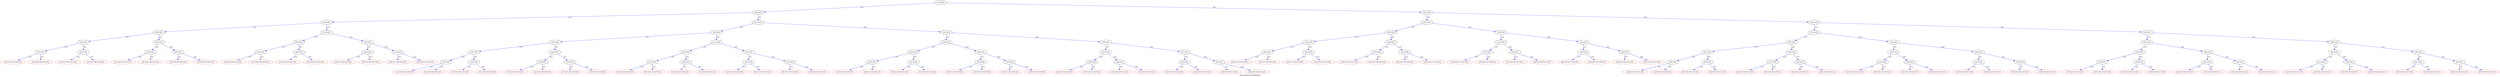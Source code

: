 digraph "DecisionTree_5-elements"{
	label="DecisionTree_5-elements";
	N0[color=black, label="{a1<a2}"]
	N0 -> N1[color=blue,label="{T}"]
	N0 -> N2[color=blue,label="{F}"]
	N1[color=black, label="{a2<a3}"]
	N1 -> N3[color=blue,label="{T}"]
	N1 -> N4[color=blue,label="{F}"]
	N2[color=black, label="{a1<a3}"]
	N2 -> N7[color=blue,label="{T}"]
	N2 -> N8[color=blue,label="{F}"]
	N3[color=black, label="{a2<a4}"]
	N3 -> N11[color=blue,label="{T}"]
	N3 -> N14[color=blue,label="{F}"]
	N4[color=black, label="{a1<a3}"]
	N4 -> N5[color=blue,label="{T}"]
	N4 -> N6[color=blue,label="{F}"]
	N7[color=black, label="{a1<a4}"]
	N7 -> N29[color=blue,label="{T}"]
	N7 -> N32[color=blue,label="{F}"]
	N8[color=black, label="{a2<a3}"]
	N8 -> N9[color=blue,label="{T}"]
	N8 -> N10[color=blue,label="{F}"]
	N11[color=black, label="{a3<a4}"]
	N11 -> N12[color=blue,label="{T}"]
	N11 -> N13[color=blue,label="{F}"]
	N14[color=black, label="{a1<a4}"]
	N14 -> N15[color=blue,label="{T}"]
	N14 -> N16[color=blue,label="{F}"]
	N5[color=black, label="{a3<a4}"]
	N5 -> N17[color=blue,label="{T}"]
	N5 -> N20[color=blue,label="{F}"]
	N6[color=black, label="{a1<a4}"]
	N6 -> N23[color=blue,label="{T}"]
	N6 -> N26[color=blue,label="{F}"]
	N29[color=black, label="{a3<a4}"]
	N29 -> N30[color=blue,label="{T}"]
	N29 -> N31[color=blue,label="{F}"]
	N32[color=black, label="{a2<a4}"]
	N32 -> N33[color=blue,label="{T}"]
	N32 -> N34[color=blue,label="{F}"]
	N9[color=black, label="{a3<a4}"]
	N9 -> N35[color=blue,label="{T}"]
	N9 -> N38[color=blue,label="{F}"]
	N10[color=black, label="{a2<a4}"]
	N10 -> N41[color=blue,label="{T}"]
	N10 -> N44[color=blue,label="{F}"]
	N12[color=black, label="{a3<a5}"]
	N12 -> N47[color=blue,label="{T}"]
	N12 -> N50[color=blue,label="{F}"]
	N13[color=black, label="{a4<a5}"]
	N13 -> N53[color=blue,label="{T}"]
	N13 -> N56[color=blue,label="{F}"]
	N15[color=black, label="{a2<a5}"]
	N15 -> N59[color=blue,label="{T}"]
	N15 -> N62[color=blue,label="{F}"]
	N16[color=black, label="{a2<a5}"]
	N16 -> N65[color=blue,label="{T}"]
	N16 -> N68[color=blue,label="{F}"]
	N17[color=black, label="{a2<a4}"]
	N17 -> N18[color=blue,label="{T}"]
	N17 -> N19[color=blue,label="{F}"]
	N20[color=black, label="{a1<a4}"]
	N20 -> N21[color=blue,label="{T}"]
	N20 -> N22[color=blue,label="{F}"]
	N23[color=black, label="{a2<a4}"]
	N23 -> N24[color=blue,label="{T}"]
	N23 -> N25[color=blue,label="{F}"]
	N26[color=black, label="{a3<a4}"]
	N26 -> N27[color=blue,label="{T}"]
	N26 -> N28[color=blue,label="{F}"]
	N30[color=black, label="{a3<a5}"]
	N30 -> N119[color=blue,label="{T}"]
	N30 -> N122[color=blue,label="{F}"]
	N31[color=black, label="{a4<a5}"]
	N31 -> N125[color=blue,label="{T}"]
	N31 -> N128[color=blue,label="{F}"]
	N33[color=black, label="{a1<a5}"]
	N33 -> N131[color=blue,label="{T}"]
	N33 -> N134[color=blue,label="{F}"]
	N34[color=black, label="{a1<a5}"]
	N34 -> N137[color=blue,label="{T}"]
	N34 -> N140[color=blue,label="{F}"]
	N35[color=black, label="{a1<a4}"]
	N35 -> N36[color=blue,label="{T}"]
	N35 -> N37[color=blue,label="{F}"]
	N38[color=black, label="{a2<a4}"]
	N38 -> N39[color=blue,label="{T}"]
	N38 -> N40[color=blue,label="{F}"]
	N41[color=black, label="{a1<a4}"]
	N41 -> N42[color=blue,label="{T}"]
	N41 -> N43[color=blue,label="{F}"]
	N44[color=black, label="{a3<a4}"]
	N44 -> N45[color=blue,label="{T}"]
	N44 -> N46[color=blue,label="{F}"]
	N47[color=black, label="{a4<a5}"]
	N47 -> N48[color=blue,label="{T}"]
	N47 -> N49[color=blue,label="{F}"]
	N50[color=black, label="{a2<a5}"]
	N50 -> N51[color=blue,label="{T}"]
	N50 -> N52[color=blue,label="{F}"]
	N53[color=black, label="{a3<a5}"]
	N53 -> N54[color=blue,label="{T}"]
	N53 -> N55[color=blue,label="{F}"]
	N56[color=black, label="{a2<a5}"]
	N56 -> N57[color=blue,label="{T}"]
	N56 -> N58[color=blue,label="{F}"]
	N59[color=black, label="{a3<a5}"]
	N59 -> N60[color=blue,label="{T}"]
	N59 -> N61[color=blue,label="{F}"]
	N62[color=black, label="{a4<a5}"]
	N62 -> N63[color=blue,label="{T}"]
	N62 -> N64[color=blue,label="{F}"]
	N65[color=black, label="{a3<a5}"]
	N65 -> N66[color=blue,label="{T}"]
	N65 -> N67[color=blue,label="{F}"]
	N68[color=black, label="{a1<a5}"]
	N68 -> N69[color=blue,label="{T}"]
	N68 -> N70[color=blue,label="{F}"]
	N18[color=black, label="{a2<a5}"]
	N18 -> N71[color=blue,label="{T}"]
	N18 -> N74[color=blue,label="{F}"]
	N19[color=black, label="{a4<a5}"]
	N19 -> N77[color=blue,label="{T}"]
	N19 -> N80[color=blue,label="{F}"]
	N21[color=black, label="{a3<a5}"]
	N21 -> N83[color=blue,label="{T}"]
	N21 -> N86[color=blue,label="{F}"]
	N22[color=black, label="{a3<a5}"]
	N22 -> N89[color=blue,label="{T}"]
	N22 -> N92[color=blue,label="{F}"]
	N24[color=black, label="{a2<a5}"]
	N24 -> N95[color=blue,label="{T}"]
	N24 -> N98[color=blue,label="{F}"]
	N25[color=black, label="{a4<a5}"]
	N25 -> N101[color=blue,label="{T}"]
	N25 -> N104[color=blue,label="{F}"]
	N27[color=black, label="{a1<a5}"]
	N27 -> N107[color=blue,label="{T}"]
	N27 -> N110[color=blue,label="{F}"]
	N28[color=black, label="{a1<a5}"]
	N28 -> N113[color=blue,label="{T}"]
	N28 -> N116[color=blue,label="{F}"]
	N119[color=black, label="{a4<a5}"]
	N119 -> N120[color=blue,label="{T}"]
	N119 -> N121[color=blue,label="{F}"]
	N122[color=black, label="{a1<a5}"]
	N122 -> N123[color=blue,label="{T}"]
	N122 -> N124[color=blue,label="{F}"]
	N125[color=black, label="{a3<a5}"]
	N125 -> N126[color=blue,label="{T}"]
	N125 -> N127[color=blue,label="{F}"]
	N128[color=black, label="{a1<a5}"]
	N128 -> N129[color=blue,label="{T}"]
	N128 -> N130[color=blue,label="{F}"]
	N131[color=black, label="{a3<a5}"]
	N131 -> N132[color=blue,label="{T}"]
	N131 -> N133[color=blue,label="{F}"]
	N134[color=black, label="{a4<a5}"]
	N134 -> N135[color=blue,label="{T}"]
	N134 -> N136[color=blue,label="{F}"]
	N137[color=black, label="{a3<a5}"]
	N137 -> N138[color=blue,label="{T}"]
	N137 -> N139[color=blue,label="{F}"]
	N140[color=black, label="{a2<a5}"]
	N140 -> N141[color=blue,label="{T}"]
	N140 -> N142[color=blue,label="{F}"]
	N36[color=black, label="{a1<a5}"]
	N36 -> N143[color=blue,label="{T}"]
	N36 -> N146[color=blue,label="{F}"]
	N37[color=black, label="{a4<a5}"]
	N37 -> N149[color=blue,label="{T}"]
	N37 -> N152[color=blue,label="{F}"]
	N39[color=black, label="{a3<a5}"]
	N39 -> N155[color=blue,label="{T}"]
	N39 -> N158[color=blue,label="{F}"]
	N40[color=black, label="{a3<a5}"]
	N40 -> N161[color=blue,label="{T}"]
	N40 -> N164[color=blue,label="{F}"]
	N42[color=black, label="{a1<a5}"]
	N42 -> N167[color=blue,label="{T}"]
	N42 -> N170[color=blue,label="{F}"]
	N43[color=black, label="{a4<a5}"]
	N43 -> N173[color=blue,label="{T}"]
	N43 -> N176[color=blue,label="{F}"]
	N45[color=black, label="{a2<a5}"]
	N45 -> N179[color=blue,label="{T}"]
	N45 -> N182[color=blue,label="{F}"]
	N46[color=black, label="{a2<a5}"]
	N46 -> N185[color=blue,label="{T}"]
	N46 -> N188[color=blue,label="{F}"]
	N48[color=red, label="{a1<a2<a3<a4<a5}"]
	N49[color=red, label="{a1<a2<a3<a5<a4}"]
	N51[color=red, label="{a1<a2<a5<a3<a4}"]
	N52[color=red, label="{a1<a5<a2<a3<a4}"]
	N54[color=red, label="{a1<a2<a4<a3<a5}"]
	N55[color=red, label="{a1<a2<a4<a5<a3}"]
	N57[color=red, label="{a1<a2<a5<a4<a3}"]
	N58[color=red, label="{a1<a5<a2<a4<a3}"]
	N60[color=red, label="{a1<a4<a2<a3<a5}"]
	N61[color=red, label="{a1<a4<a2<a5<a3}"]
	N63[color=red, label="{a1<a4<a5<a2<a3}"]
	N64[color=red, label="{a1<a5<a4<a2<a3}"]
	N66[color=red, label="{a4<a1<a2<a3<a5}"]
	N67[color=red, label="{a4<a1<a2<a5<a3}"]
	N69[color=red, label="{a4<a1<a5<a2<a3}"]
	N70[color=red, label="{a4<a5<a1<a2<a3}"]
	N71[color=black, label="{a4<a5}"]
	N71 -> N72[color=blue,label="{T}"]
	N71 -> N73[color=blue,label="{F}"]
	N74[color=black, label="{a3<a5}"]
	N74 -> N75[color=blue,label="{T}"]
	N74 -> N76[color=blue,label="{F}"]
	N77[color=black, label="{a2<a5}"]
	N77 -> N78[color=blue,label="{T}"]
	N77 -> N79[color=blue,label="{F}"]
	N80[color=black, label="{a3<a5}"]
	N80 -> N81[color=blue,label="{T}"]
	N80 -> N82[color=blue,label="{F}"]
	N83[color=black, label="{a2<a5}"]
	N83 -> N84[color=blue,label="{T}"]
	N83 -> N85[color=blue,label="{F}"]
	N86[color=black, label="{a4<a5}"]
	N86 -> N87[color=blue,label="{T}"]
	N86 -> N88[color=blue,label="{F}"]
	N89[color=black, label="{a2<a5}"]
	N89 -> N90[color=blue,label="{T}"]
	N89 -> N91[color=blue,label="{F}"]
	N92[color=black, label="{a1<a5}"]
	N92 -> N93[color=blue,label="{T}"]
	N92 -> N94[color=blue,label="{F}"]
	N95[color=black, label="{a4<a5}"]
	N95 -> N96[color=blue,label="{T}"]
	N95 -> N97[color=blue,label="{F}"]
	N98[color=black, label="{a1<a5}"]
	N98 -> N99[color=blue,label="{T}"]
	N98 -> N100[color=blue,label="{F}"]
	N101[color=black, label="{a2<a5}"]
	N101 -> N102[color=blue,label="{T}"]
	N101 -> N103[color=blue,label="{F}"]
	N104[color=black, label="{a1<a5}"]
	N104 -> N105[color=blue,label="{T}"]
	N104 -> N106[color=blue,label="{F}"]
	N107[color=black, label="{a2<a5}"]
	N107 -> N108[color=blue,label="{T}"]
	N107 -> N109[color=blue,label="{F}"]
	N110[color=black, label="{a4<a5}"]
	N110 -> N111[color=blue,label="{T}"]
	N110 -> N112[color=blue,label="{F}"]
	N113[color=black, label="{a2<a5}"]
	N113 -> N114[color=blue,label="{T}"]
	N113 -> N115[color=blue,label="{F}"]
	N116[color=black, label="{a3<a5}"]
	N116 -> N117[color=blue,label="{T}"]
	N116 -> N118[color=blue,label="{F}"]
	N120[color=red, label="{a2<a1<a3<a4<a5}"]
	N121[color=red, label="{a2<a1<a3<a5<a4}"]
	N123[color=red, label="{a2<a1<a5<a3<a4}"]
	N124[color=red, label="{a2<a5<a1<a3<a4}"]
	N126[color=red, label="{a2<a1<a4<a3<a5}"]
	N127[color=red, label="{a2<a1<a4<a5<a3}"]
	N129[color=red, label="{a2<a1<a5<a4<a3}"]
	N130[color=red, label="{a2<a5<a1<a4<a3}"]
	N132[color=red, label="{a2<a4<a1<a3<a5}"]
	N133[color=red, label="{a2<a4<a1<a5<a3}"]
	N135[color=red, label="{a2<a4<a5<a1<a3}"]
	N136[color=red, label="{a2<a5<a4<a1<a3}"]
	N138[color=red, label="{a4<a2<a1<a3<a5}"]
	N139[color=red, label="{a4<a2<a1<a5<a3}"]
	N141[color=red, label="{a4<a2<a5<a1<a3}"]
	N142[color=red, label="{a4<a5<a2<a1<a3}"]
	N143[color=black, label="{a4<a5}"]
	N143 -> N144[color=blue,label="{T}"]
	N143 -> N145[color=blue,label="{F}"]
	N146[color=black, label="{a3<a5}"]
	N146 -> N147[color=blue,label="{T}"]
	N146 -> N148[color=blue,label="{F}"]
	N149[color=black, label="{a1<a5}"]
	N149 -> N150[color=blue,label="{T}"]
	N149 -> N151[color=blue,label="{F}"]
	N152[color=black, label="{a3<a5}"]
	N152 -> N153[color=blue,label="{T}"]
	N152 -> N154[color=blue,label="{F}"]
	N155[color=black, label="{a1<a5}"]
	N155 -> N156[color=blue,label="{T}"]
	N155 -> N157[color=blue,label="{F}"]
	N158[color=black, label="{a4<a5}"]
	N158 -> N159[color=blue,label="{T}"]
	N158 -> N160[color=blue,label="{F}"]
	N161[color=black, label="{a1<a5}"]
	N161 -> N162[color=blue,label="{T}"]
	N161 -> N163[color=blue,label="{F}"]
	N164[color=black, label="{a2<a5}"]
	N164 -> N165[color=blue,label="{T}"]
	N164 -> N166[color=blue,label="{F}"]
	N167[color=black, label="{a4<a5}"]
	N167 -> N168[color=blue,label="{T}"]
	N167 -> N169[color=blue,label="{F}"]
	N170[color=black, label="{a2<a5}"]
	N170 -> N171[color=blue,label="{T}"]
	N170 -> N172[color=blue,label="{F}"]
	N173[color=black, label="{a1<a5}"]
	N173 -> N174[color=blue,label="{T}"]
	N173 -> N175[color=blue,label="{F}"]
	N176[color=black, label="{a2<a5}"]
	N176 -> N177[color=blue,label="{T}"]
	N176 -> N178[color=blue,label="{F}"]
	N179[color=black, label="{a1<a5}"]
	N179 -> N180[color=blue,label="{T}"]
	N179 -> N181[color=blue,label="{F}"]
	N182[color=black, label="{a4<a5}"]
	N182 -> N183[color=blue,label="{T}"]
	N182 -> N184[color=blue,label="{F}"]
	N185[color=black, label="{a1<a5}"]
	N185 -> N186[color=blue,label="{T}"]
	N185 -> N187[color=blue,label="{F}"]
	N188[color=black, label="{a3<a5}"]
	N188 -> N189[color=blue,label="{T}"]
	N188 -> N190[color=blue,label="{F}"]
	N72[color=red, label="{a1<a3<a2<a4<a5}"]
	N73[color=red, label="{a1<a3<a2<a5<a4}"]
	N75[color=red, label="{a1<a3<a5<a2<a4}"]
	N76[color=red, label="{a1<a5<a3<a2<a4}"]
	N78[color=red, label="{a1<a3<a4<a2<a5}"]
	N79[color=red, label="{a1<a3<a4<a5<a2}"]
	N81[color=red, label="{a1<a3<a5<a4<a2}"]
	N82[color=red, label="{a1<a5<a3<a4<a2}"]
	N84[color=red, label="{a1<a4<a3<a2<a5}"]
	N85[color=red, label="{a1<a4<a3<a5<a2}"]
	N87[color=red, label="{a1<a4<a5<a3<a2}"]
	N88[color=red, label="{a1<a5<a4<a3<a2}"]
	N90[color=red, label="{a4<a1<a3<a2<a5}"]
	N91[color=red, label="{a4<a1<a3<a5<a2}"]
	N93[color=red, label="{a4<a1<a5<a3<a2}"]
	N94[color=red, label="{a4<a5<a1<a3<a2}"]
	N96[color=red, label="{a3<a1<a2<a4<a5}"]
	N97[color=red, label="{a3<a1<a2<a5<a4}"]
	N99[color=red, label="{a3<a1<a5<a2<a4}"]
	N100[color=red, label="{a3<a5<a1<a2<a4}"]
	N102[color=red, label="{a3<a1<a4<a2<a5}"]
	N103[color=red, label="{a3<a1<a4<a5<a2}"]
	N105[color=red, label="{a3<a1<a5<a4<a2}"]
	N106[color=red, label="{a3<a5<a1<a4<a2}"]
	N108[color=red, label="{a3<a4<a1<a2<a5}"]
	N109[color=red, label="{a3<a4<a1<a5<a2}"]
	N111[color=red, label="{a3<a4<a5<a1<a2}"]
	N112[color=red, label="{a3<a5<a4<a1<a2}"]
	N114[color=red, label="{a4<a3<a1<a2<a5}"]
	N115[color=red, label="{a4<a3<a1<a5<a2}"]
	N117[color=red, label="{a4<a3<a5<a1<a2}"]
	N118[color=red, label="{a4<a5<a3<a1<a2}"]
	N144[color=red, label="{a2<a3<a1<a4<a5}"]
	N145[color=red, label="{a2<a3<a1<a5<a4}"]
	N147[color=red, label="{a2<a3<a5<a1<a4}"]
	N148[color=red, label="{a2<a5<a3<a1<a4}"]
	N150[color=red, label="{a2<a3<a4<a1<a5}"]
	N151[color=red, label="{a2<a3<a4<a5<a1}"]
	N153[color=red, label="{a2<a3<a5<a4<a1}"]
	N154[color=red, label="{a2<a5<a3<a4<a1}"]
	N156[color=red, label="{a2<a4<a3<a1<a5}"]
	N157[color=red, label="{a2<a4<a3<a5<a1}"]
	N159[color=red, label="{a2<a4<a5<a3<a1}"]
	N160[color=red, label="{a2<a5<a4<a3<a1}"]
	N162[color=red, label="{a4<a2<a3<a1<a5}"]
	N163[color=red, label="{a4<a2<a3<a5<a1}"]
	N165[color=red, label="{a4<a2<a5<a3<a1}"]
	N166[color=red, label="{a4<a5<a2<a3<a1}"]
	N168[color=red, label="{a3<a2<a1<a4<a5}"]
	N169[color=red, label="{a3<a2<a1<a5<a4}"]
	N171[color=red, label="{a3<a2<a5<a1<a4}"]
	N172[color=red, label="{a3<a5<a2<a1<a4}"]
	N174[color=red, label="{a3<a2<a4<a1<a5}"]
	N175[color=red, label="{a3<a2<a4<a5<a1}"]
	N177[color=red, label="{a3<a2<a5<a4<a1}"]
	N178[color=red, label="{a3<a5<a2<a4<a1}"]
	N180[color=red, label="{a3<a4<a2<a1<a5}"]
	N181[color=red, label="{a3<a4<a2<a5<a1}"]
	N183[color=red, label="{a3<a4<a5<a2<a1}"]
	N184[color=red, label="{a3<a5<a4<a2<a1}"]
	N186[color=red, label="{a4<a3<a2<a1<a5}"]
	N187[color=red, label="{a4<a3<a2<a5<a1}"]
	N189[color=red, label="{a4<a3<a5<a2<a1}"]
	N190[color=red, label="{a4<a5<a3<a2<a1}"]
}
